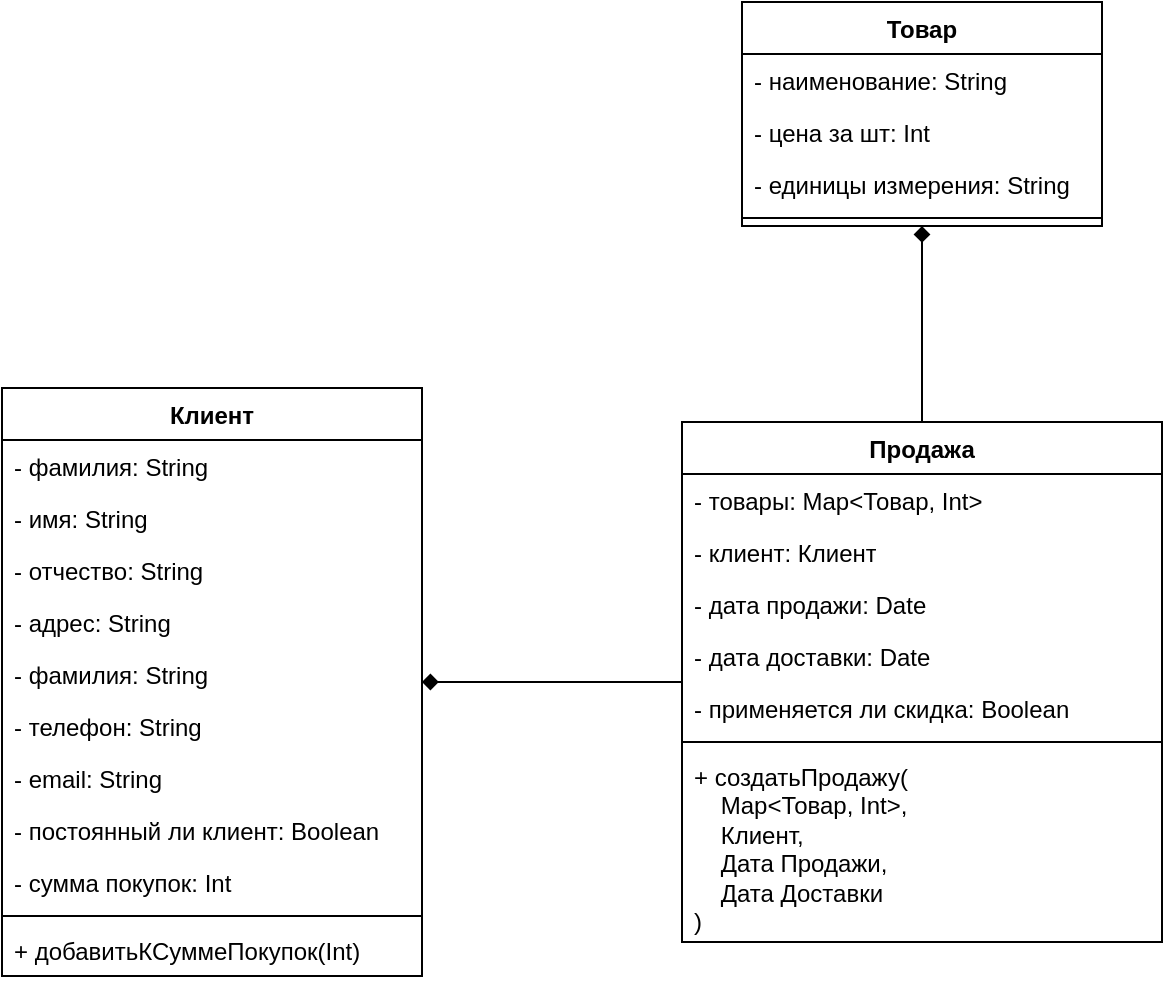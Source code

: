 <mxfile version="22.0.4" type="device">
  <diagram name="Страница — 1" id="gihXoI0WDXw5GF-pxrfD">
    <mxGraphModel dx="793" dy="705" grid="1" gridSize="10" guides="1" tooltips="1" connect="1" arrows="1" fold="1" page="1" pageScale="1" pageWidth="827" pageHeight="1169" math="0" shadow="0">
      <root>
        <mxCell id="0" />
        <mxCell id="1" parent="0" />
        <object label="Клиент" имя="" id="QmXfwYASVwwKy7SROcgY-1">
          <mxCell style="swimlane;fontStyle=1;align=center;verticalAlign=top;childLayout=stackLayout;horizontal=1;startSize=26;horizontalStack=0;resizeParent=1;resizeParentMax=0;resizeLast=0;collapsible=1;marginBottom=0;whiteSpace=wrap;html=1;" vertex="1" parent="1">
            <mxGeometry x="160" y="233" width="210" height="294" as="geometry">
              <mxRectangle x="160" y="130" width="80" height="30" as="alternateBounds" />
            </mxGeometry>
          </mxCell>
        </object>
        <mxCell id="QmXfwYASVwwKy7SROcgY-2" value="- фамилия: String" style="text;strokeColor=none;fillColor=none;align=left;verticalAlign=top;spacingLeft=4;spacingRight=4;overflow=hidden;rotatable=0;points=[[0,0.5],[1,0.5]];portConstraint=eastwest;whiteSpace=wrap;html=1;" vertex="1" parent="QmXfwYASVwwKy7SROcgY-1">
          <mxGeometry y="26" width="210" height="26" as="geometry" />
        </mxCell>
        <mxCell id="QmXfwYASVwwKy7SROcgY-10" value="- имя: String" style="text;strokeColor=none;fillColor=none;align=left;verticalAlign=top;spacingLeft=4;spacingRight=4;overflow=hidden;rotatable=0;points=[[0,0.5],[1,0.5]];portConstraint=eastwest;whiteSpace=wrap;html=1;" vertex="1" parent="QmXfwYASVwwKy7SROcgY-1">
          <mxGeometry y="52" width="210" height="26" as="geometry" />
        </mxCell>
        <mxCell id="QmXfwYASVwwKy7SROcgY-11" value="- отчество: String" style="text;strokeColor=none;fillColor=none;align=left;verticalAlign=top;spacingLeft=4;spacingRight=4;overflow=hidden;rotatable=0;points=[[0,0.5],[1,0.5]];portConstraint=eastwest;whiteSpace=wrap;html=1;" vertex="1" parent="QmXfwYASVwwKy7SROcgY-1">
          <mxGeometry y="78" width="210" height="26" as="geometry" />
        </mxCell>
        <mxCell id="QmXfwYASVwwKy7SROcgY-14" value="- адрес: String" style="text;strokeColor=none;fillColor=none;align=left;verticalAlign=top;spacingLeft=4;spacingRight=4;overflow=hidden;rotatable=0;points=[[0,0.5],[1,0.5]];portConstraint=eastwest;whiteSpace=wrap;html=1;" vertex="1" parent="QmXfwYASVwwKy7SROcgY-1">
          <mxGeometry y="104" width="210" height="26" as="geometry" />
        </mxCell>
        <mxCell id="QmXfwYASVwwKy7SROcgY-12" value="- фамилия: String" style="text;strokeColor=none;fillColor=none;align=left;verticalAlign=top;spacingLeft=4;spacingRight=4;overflow=hidden;rotatable=0;points=[[0,0.5],[1,0.5]];portConstraint=eastwest;whiteSpace=wrap;html=1;" vertex="1" parent="QmXfwYASVwwKy7SROcgY-1">
          <mxGeometry y="130" width="210" height="26" as="geometry" />
        </mxCell>
        <mxCell id="QmXfwYASVwwKy7SROcgY-13" value="- телефон: String" style="text;strokeColor=none;fillColor=none;align=left;verticalAlign=top;spacingLeft=4;spacingRight=4;overflow=hidden;rotatable=0;points=[[0,0.5],[1,0.5]];portConstraint=eastwest;whiteSpace=wrap;html=1;" vertex="1" parent="QmXfwYASVwwKy7SROcgY-1">
          <mxGeometry y="156" width="210" height="26" as="geometry" />
        </mxCell>
        <mxCell id="QmXfwYASVwwKy7SROcgY-15" value="- email: String" style="text;strokeColor=none;fillColor=none;align=left;verticalAlign=top;spacingLeft=4;spacingRight=4;overflow=hidden;rotatable=0;points=[[0,0.5],[1,0.5]];portConstraint=eastwest;whiteSpace=wrap;html=1;" vertex="1" parent="QmXfwYASVwwKy7SROcgY-1">
          <mxGeometry y="182" width="210" height="26" as="geometry" />
        </mxCell>
        <mxCell id="QmXfwYASVwwKy7SROcgY-16" value="- постоянный ли клиент: Boolean" style="text;strokeColor=none;fillColor=none;align=left;verticalAlign=top;spacingLeft=4;spacingRight=4;overflow=hidden;rotatable=0;points=[[0,0.5],[1,0.5]];portConstraint=eastwest;whiteSpace=wrap;html=1;" vertex="1" parent="QmXfwYASVwwKy7SROcgY-1">
          <mxGeometry y="208" width="210" height="26" as="geometry" />
        </mxCell>
        <mxCell id="QmXfwYASVwwKy7SROcgY-17" value="- сумма покупок: Int" style="text;strokeColor=none;fillColor=none;align=left;verticalAlign=top;spacingLeft=4;spacingRight=4;overflow=hidden;rotatable=0;points=[[0,0.5],[1,0.5]];portConstraint=eastwest;whiteSpace=wrap;html=1;" vertex="1" parent="QmXfwYASVwwKy7SROcgY-1">
          <mxGeometry y="234" width="210" height="26" as="geometry" />
        </mxCell>
        <mxCell id="QmXfwYASVwwKy7SROcgY-3" value="" style="line;strokeWidth=1;fillColor=none;align=left;verticalAlign=middle;spacingTop=-1;spacingLeft=3;spacingRight=3;rotatable=0;labelPosition=right;points=[];portConstraint=eastwest;strokeColor=inherit;" vertex="1" parent="QmXfwYASVwwKy7SROcgY-1">
          <mxGeometry y="260" width="210" height="8" as="geometry" />
        </mxCell>
        <mxCell id="QmXfwYASVwwKy7SROcgY-18" value="+ добавитьКСуммеПокупок(Int)" style="text;strokeColor=none;fillColor=none;align=left;verticalAlign=top;spacingLeft=4;spacingRight=4;overflow=hidden;rotatable=0;points=[[0,0.5],[1,0.5]];portConstraint=eastwest;whiteSpace=wrap;html=1;" vertex="1" parent="QmXfwYASVwwKy7SROcgY-1">
          <mxGeometry y="268" width="210" height="26" as="geometry" />
        </mxCell>
        <mxCell id="QmXfwYASVwwKy7SROcgY-19" value="Товар" style="swimlane;fontStyle=1;align=center;verticalAlign=top;childLayout=stackLayout;horizontal=1;startSize=26;horizontalStack=0;resizeParent=1;resizeParentMax=0;resizeLast=0;collapsible=1;marginBottom=0;whiteSpace=wrap;html=1;" vertex="1" parent="1">
          <mxGeometry x="530" y="40" width="180" height="112" as="geometry" />
        </mxCell>
        <mxCell id="QmXfwYASVwwKy7SROcgY-23" value="- наименование: String" style="text;strokeColor=none;fillColor=none;align=left;verticalAlign=top;spacingLeft=4;spacingRight=4;overflow=hidden;rotatable=0;points=[[0,0.5],[1,0.5]];portConstraint=eastwest;whiteSpace=wrap;html=1;" vertex="1" parent="QmXfwYASVwwKy7SROcgY-19">
          <mxGeometry y="26" width="180" height="26" as="geometry" />
        </mxCell>
        <mxCell id="QmXfwYASVwwKy7SROcgY-20" value="- цена за шт: Int" style="text;strokeColor=none;fillColor=none;align=left;verticalAlign=top;spacingLeft=4;spacingRight=4;overflow=hidden;rotatable=0;points=[[0,0.5],[1,0.5]];portConstraint=eastwest;whiteSpace=wrap;html=1;" vertex="1" parent="QmXfwYASVwwKy7SROcgY-19">
          <mxGeometry y="52" width="180" height="26" as="geometry" />
        </mxCell>
        <mxCell id="QmXfwYASVwwKy7SROcgY-24" value="- единицы измерения: String" style="text;strokeColor=none;fillColor=none;align=left;verticalAlign=top;spacingLeft=4;spacingRight=4;overflow=hidden;rotatable=0;points=[[0,0.5],[1,0.5]];portConstraint=eastwest;whiteSpace=wrap;html=1;" vertex="1" parent="QmXfwYASVwwKy7SROcgY-19">
          <mxGeometry y="78" width="180" height="26" as="geometry" />
        </mxCell>
        <mxCell id="QmXfwYASVwwKy7SROcgY-21" value="" style="line;strokeWidth=1;fillColor=none;align=left;verticalAlign=middle;spacingTop=-1;spacingLeft=3;spacingRight=3;rotatable=0;labelPosition=right;points=[];portConstraint=eastwest;strokeColor=inherit;" vertex="1" parent="QmXfwYASVwwKy7SROcgY-19">
          <mxGeometry y="104" width="180" height="8" as="geometry" />
        </mxCell>
        <mxCell id="QmXfwYASVwwKy7SROcgY-36" style="edgeStyle=orthogonalEdgeStyle;rounded=0;orthogonalLoop=1;jettySize=auto;html=1;endArrow=diamond;endFill=1;" edge="1" parent="1" source="QmXfwYASVwwKy7SROcgY-25" target="QmXfwYASVwwKy7SROcgY-19">
          <mxGeometry relative="1" as="geometry" />
        </mxCell>
        <mxCell id="QmXfwYASVwwKy7SROcgY-37" style="edgeStyle=orthogonalEdgeStyle;rounded=0;orthogonalLoop=1;jettySize=auto;html=1;endArrow=diamond;endFill=1;" edge="1" parent="1" source="QmXfwYASVwwKy7SROcgY-25" target="QmXfwYASVwwKy7SROcgY-1">
          <mxGeometry relative="1" as="geometry" />
        </mxCell>
        <mxCell id="QmXfwYASVwwKy7SROcgY-25" value="Продажа" style="swimlane;fontStyle=1;align=center;verticalAlign=top;childLayout=stackLayout;horizontal=1;startSize=26;horizontalStack=0;resizeParent=1;resizeParentMax=0;resizeLast=0;collapsible=1;marginBottom=0;whiteSpace=wrap;html=1;" vertex="1" parent="1">
          <mxGeometry x="500" y="250" width="240" height="260" as="geometry" />
        </mxCell>
        <mxCell id="QmXfwYASVwwKy7SROcgY-26" value="- товары: Map&amp;lt;Товар, Int&amp;gt;" style="text;strokeColor=none;fillColor=none;align=left;verticalAlign=top;spacingLeft=4;spacingRight=4;overflow=hidden;rotatable=0;points=[[0,0.5],[1,0.5]];portConstraint=eastwest;whiteSpace=wrap;html=1;" vertex="1" parent="QmXfwYASVwwKy7SROcgY-25">
          <mxGeometry y="26" width="240" height="26" as="geometry" />
        </mxCell>
        <mxCell id="QmXfwYASVwwKy7SROcgY-29" value="- клиент: Клиент" style="text;strokeColor=none;fillColor=none;align=left;verticalAlign=top;spacingLeft=4;spacingRight=4;overflow=hidden;rotatable=0;points=[[0,0.5],[1,0.5]];portConstraint=eastwest;whiteSpace=wrap;html=1;" vertex="1" parent="QmXfwYASVwwKy7SROcgY-25">
          <mxGeometry y="52" width="240" height="26" as="geometry" />
        </mxCell>
        <mxCell id="QmXfwYASVwwKy7SROcgY-30" value="- дата продажи: Date" style="text;strokeColor=none;fillColor=none;align=left;verticalAlign=top;spacingLeft=4;spacingRight=4;overflow=hidden;rotatable=0;points=[[0,0.5],[1,0.5]];portConstraint=eastwest;whiteSpace=wrap;html=1;" vertex="1" parent="QmXfwYASVwwKy7SROcgY-25">
          <mxGeometry y="78" width="240" height="26" as="geometry" />
        </mxCell>
        <mxCell id="QmXfwYASVwwKy7SROcgY-31" value="- дата доставки: Date" style="text;strokeColor=none;fillColor=none;align=left;verticalAlign=top;spacingLeft=4;spacingRight=4;overflow=hidden;rotatable=0;points=[[0,0.5],[1,0.5]];portConstraint=eastwest;whiteSpace=wrap;html=1;" vertex="1" parent="QmXfwYASVwwKy7SROcgY-25">
          <mxGeometry y="104" width="240" height="26" as="geometry" />
        </mxCell>
        <mxCell id="QmXfwYASVwwKy7SROcgY-32" value="- применяется ли скидка: Boolean" style="text;strokeColor=none;fillColor=none;align=left;verticalAlign=top;spacingLeft=4;spacingRight=4;overflow=hidden;rotatable=0;points=[[0,0.5],[1,0.5]];portConstraint=eastwest;whiteSpace=wrap;html=1;" vertex="1" parent="QmXfwYASVwwKy7SROcgY-25">
          <mxGeometry y="130" width="240" height="26" as="geometry" />
        </mxCell>
        <mxCell id="QmXfwYASVwwKy7SROcgY-27" value="" style="line;strokeWidth=1;fillColor=none;align=left;verticalAlign=middle;spacingTop=-1;spacingLeft=3;spacingRight=3;rotatable=0;labelPosition=right;points=[];portConstraint=eastwest;strokeColor=inherit;" vertex="1" parent="QmXfwYASVwwKy7SROcgY-25">
          <mxGeometry y="156" width="240" height="8" as="geometry" />
        </mxCell>
        <mxCell id="QmXfwYASVwwKy7SROcgY-35" value="+ создатьПродажу(&lt;br&gt;&lt;span style=&quot;&quot;&gt;&lt;span style=&quot;white-space: pre;&quot;&gt;&amp;nbsp;&amp;nbsp;&amp;nbsp;&amp;nbsp;&lt;/span&gt;&lt;/span&gt;Map&amp;lt;Товар, Int&amp;gt;,&lt;br&gt;&lt;span style=&quot;&quot;&gt;&lt;span style=&quot;white-space: pre;&quot;&gt;&amp;nbsp;&amp;nbsp;&amp;nbsp;&amp;nbsp;&lt;/span&gt;&lt;/span&gt;Клиент,&lt;br&gt;&lt;span style=&quot;&quot;&gt;&lt;span style=&quot;white-space: pre;&quot;&gt;&amp;nbsp;&amp;nbsp;&amp;nbsp;&amp;nbsp;&lt;/span&gt;&lt;/span&gt;Дата Продажи,&amp;nbsp;&lt;br&gt;&lt;span style=&quot;&quot;&gt;&lt;span style=&quot;white-space: pre;&quot;&gt;&amp;nbsp;&amp;nbsp;&amp;nbsp;&amp;nbsp;&lt;/span&gt;&lt;/span&gt;Дата Доставки&lt;br&gt;)" style="text;strokeColor=none;fillColor=none;align=left;verticalAlign=top;spacingLeft=4;spacingRight=4;overflow=hidden;rotatable=0;points=[[0,0.5],[1,0.5]];portConstraint=eastwest;whiteSpace=wrap;html=1;" vertex="1" parent="QmXfwYASVwwKy7SROcgY-25">
          <mxGeometry y="164" width="240" height="96" as="geometry" />
        </mxCell>
      </root>
    </mxGraphModel>
  </diagram>
</mxfile>
